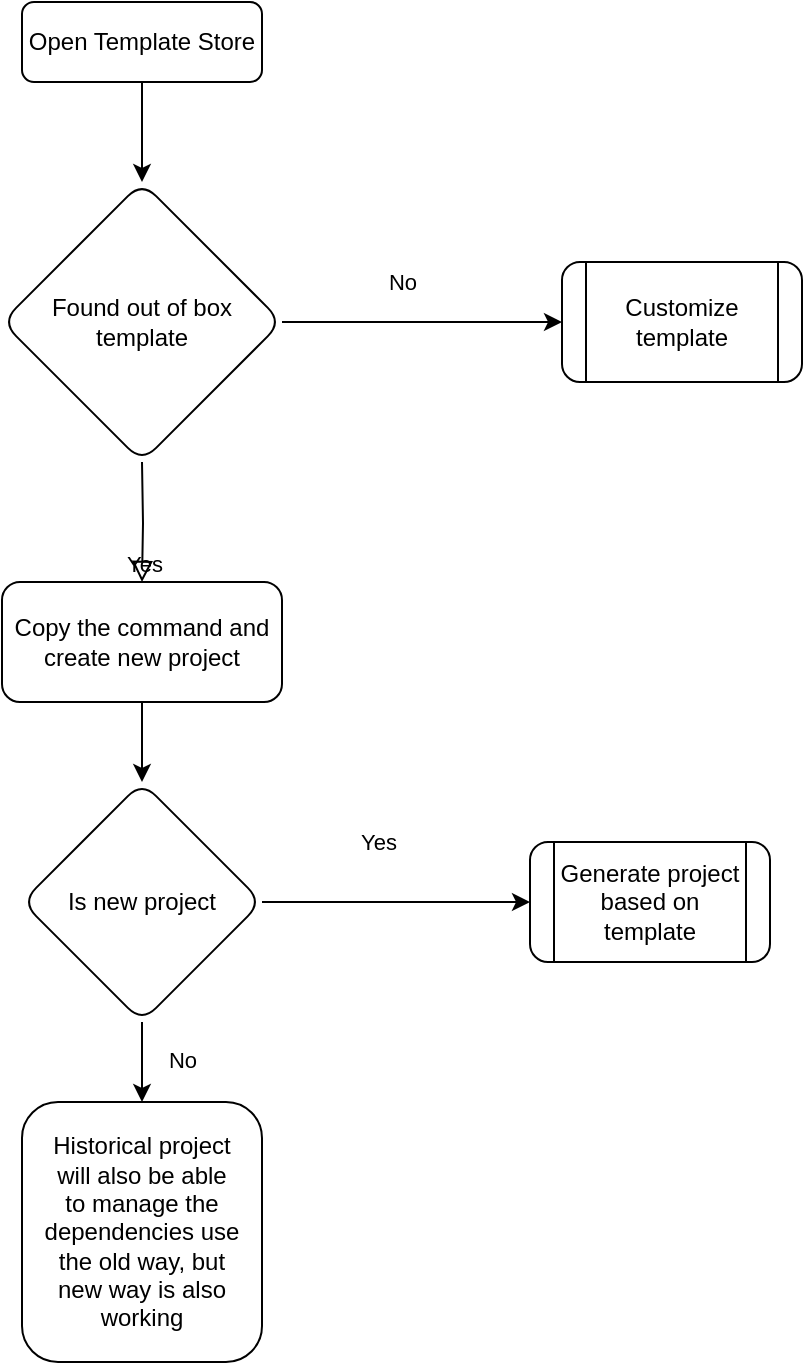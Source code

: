 <mxfile version="20.6.2" type="device" pages="3"><diagram id="C5RBs43oDa-KdzZeNtuy" name="Choose template"><mxGraphModel dx="844" dy="672" grid="1" gridSize="10" guides="1" tooltips="1" connect="1" arrows="1" fold="1" page="1" pageScale="1" pageWidth="827" pageHeight="1169" math="0" shadow="0"><root><mxCell id="WIyWlLk6GJQsqaUBKTNV-0"/><mxCell id="WIyWlLk6GJQsqaUBKTNV-1" parent="WIyWlLk6GJQsqaUBKTNV-0"/><mxCell id="AAnItT6O4PO-IEyYHrBY-13" value="" style="edgeStyle=orthogonalEdgeStyle;rounded=0;orthogonalLoop=1;jettySize=auto;html=1;" edge="1" parent="WIyWlLk6GJQsqaUBKTNV-1" source="WIyWlLk6GJQsqaUBKTNV-3" target="AAnItT6O4PO-IEyYHrBY-12"><mxGeometry relative="1" as="geometry"/></mxCell><mxCell id="WIyWlLk6GJQsqaUBKTNV-3" value="Open Template Store" style="rounded=1;whiteSpace=wrap;html=1;fontSize=12;glass=0;strokeWidth=1;shadow=0;" parent="WIyWlLk6GJQsqaUBKTNV-1" vertex="1"><mxGeometry x="160" y="50" width="120" height="40" as="geometry"/></mxCell><mxCell id="WIyWlLk6GJQsqaUBKTNV-4" value="Yes" style="rounded=0;html=1;jettySize=auto;orthogonalLoop=1;fontSize=11;endArrow=block;endFill=0;endSize=8;strokeWidth=1;shadow=0;labelBackgroundColor=none;edgeStyle=orthogonalEdgeStyle;entryX=0.5;entryY=0;entryDx=0;entryDy=0;" parent="WIyWlLk6GJQsqaUBKTNV-1" target="WIyWlLk6GJQsqaUBKTNV-12" edge="1"><mxGeometry y="20" relative="1" as="geometry"><mxPoint as="offset"/><mxPoint x="220" y="280" as="sourcePoint"/><mxPoint x="220" y="320" as="targetPoint"/></mxGeometry></mxCell><mxCell id="VDfnSEKFKwJywVR1ILON-3" value="" style="edgeStyle=orthogonalEdgeStyle;rounded=0;orthogonalLoop=1;jettySize=auto;html=1;exitX=0.5;exitY=1;exitDx=0;exitDy=0;" edge="1" parent="WIyWlLk6GJQsqaUBKTNV-1" source="WIyWlLk6GJQsqaUBKTNV-12" target="VDfnSEKFKwJywVR1ILON-2"><mxGeometry relative="1" as="geometry"><mxPoint x="220" y="420" as="sourcePoint"/></mxGeometry></mxCell><mxCell id="WIyWlLk6GJQsqaUBKTNV-12" value="Copy the command and create new project" style="rounded=1;whiteSpace=wrap;html=1;fontSize=12;glass=0;strokeWidth=1;shadow=0;" parent="WIyWlLk6GJQsqaUBKTNV-1" vertex="1"><mxGeometry x="150" y="340" width="140" height="60" as="geometry"/></mxCell><mxCell id="VDfnSEKFKwJywVR1ILON-7" value="" style="edgeStyle=orthogonalEdgeStyle;rounded=0;orthogonalLoop=1;jettySize=auto;html=1;" edge="1" parent="WIyWlLk6GJQsqaUBKTNV-1" source="VDfnSEKFKwJywVR1ILON-2" target="VDfnSEKFKwJywVR1ILON-6"><mxGeometry relative="1" as="geometry"/></mxCell><mxCell id="AAnItT6O4PO-IEyYHrBY-7" value="No" style="edgeLabel;html=1;align=center;verticalAlign=middle;resizable=0;points=[];" vertex="1" connectable="0" parent="VDfnSEKFKwJywVR1ILON-7"><mxGeometry x="-0.067" y="-1" relative="1" as="geometry"><mxPoint x="21" as="offset"/></mxGeometry></mxCell><mxCell id="AAnItT6O4PO-IEyYHrBY-5" value="" style="edgeStyle=orthogonalEdgeStyle;rounded=0;orthogonalLoop=1;jettySize=auto;html=1;" edge="1" parent="WIyWlLk6GJQsqaUBKTNV-1" source="VDfnSEKFKwJywVR1ILON-2" target="AAnItT6O4PO-IEyYHrBY-4"><mxGeometry relative="1" as="geometry"/></mxCell><mxCell id="AAnItT6O4PO-IEyYHrBY-6" value="Yes" style="edgeLabel;html=1;align=center;verticalAlign=middle;resizable=0;points=[];" vertex="1" connectable="0" parent="AAnItT6O4PO-IEyYHrBY-5"><mxGeometry x="-0.143" y="-1" relative="1" as="geometry"><mxPoint y="-31" as="offset"/></mxGeometry></mxCell><mxCell id="VDfnSEKFKwJywVR1ILON-2" value="Is new project" style="rhombus;whiteSpace=wrap;html=1;rounded=1;glass=0;strokeWidth=1;shadow=0;" vertex="1" parent="WIyWlLk6GJQsqaUBKTNV-1"><mxGeometry x="160" y="440" width="120" height="120" as="geometry"/></mxCell><mxCell id="VDfnSEKFKwJywVR1ILON-6" value="Historical project will also be able to manage the dependencies use the old way, but new way is also working" style="whiteSpace=wrap;html=1;rounded=1;glass=0;strokeWidth=1;shadow=0;spacingLeft=10;spacingRight=10;" vertex="1" parent="WIyWlLk6GJQsqaUBKTNV-1"><mxGeometry x="160" y="600" width="120" height="130" as="geometry"/></mxCell><mxCell id="AAnItT6O4PO-IEyYHrBY-4" value="Generate project based on template" style="shape=process;whiteSpace=wrap;html=1;backgroundOutline=1;rounded=1;glass=0;strokeWidth=1;shadow=0;" vertex="1" parent="WIyWlLk6GJQsqaUBKTNV-1"><mxGeometry x="414" y="470" width="120" height="60" as="geometry"/></mxCell><mxCell id="AAnItT6O4PO-IEyYHrBY-15" value="" style="edgeStyle=orthogonalEdgeStyle;rounded=0;orthogonalLoop=1;jettySize=auto;html=1;entryX=0;entryY=0.5;entryDx=0;entryDy=0;exitX=1;exitY=0.5;exitDx=0;exitDy=0;" edge="1" parent="WIyWlLk6GJQsqaUBKTNV-1" source="AAnItT6O4PO-IEyYHrBY-12" target="AAnItT6O4PO-IEyYHrBY-14"><mxGeometry relative="1" as="geometry"><mxPoint x="290" y="240" as="sourcePoint"/><mxPoint x="420" y="240" as="targetPoint"/></mxGeometry></mxCell><mxCell id="AAnItT6O4PO-IEyYHrBY-16" value="No" style="edgeLabel;html=1;align=center;verticalAlign=middle;resizable=0;points=[];" vertex="1" connectable="0" parent="AAnItT6O4PO-IEyYHrBY-15"><mxGeometry x="-0.15" y="1" relative="1" as="geometry"><mxPoint y="-19" as="offset"/></mxGeometry></mxCell><mxCell id="AAnItT6O4PO-IEyYHrBY-12" value="Found out of box template" style="rhombus;whiteSpace=wrap;html=1;rounded=1;glass=0;strokeWidth=1;shadow=0;" vertex="1" parent="WIyWlLk6GJQsqaUBKTNV-1"><mxGeometry x="150" y="140" width="140" height="140" as="geometry"/></mxCell><mxCell id="AAnItT6O4PO-IEyYHrBY-14" value="Customize&lt;br&gt;template" style="shape=process;whiteSpace=wrap;html=1;backgroundOutline=1;rounded=1;glass=0;strokeWidth=1;shadow=0;" vertex="1" parent="WIyWlLk6GJQsqaUBKTNV-1"><mxGeometry x="430" y="180" width="120" height="60" as="geometry"/></mxCell></root></mxGraphModel></diagram><diagram id="qmLCAZpNMt7wSCOJD47u" name="Customize template"><mxGraphModel dx="844" dy="672" grid="1" gridSize="10" guides="1" tooltips="1" connect="1" arrows="1" fold="1" page="1" pageScale="1" pageWidth="850" pageHeight="1100" math="0" shadow="0"><root><mxCell id="0"/><mxCell id="1" parent="0"/><mxCell id="bBeS6QnkFiosLuAnB2yI-1" value="Base template" style="rounded=0;whiteSpace=wrap;html=1;" vertex="1" parent="1"><mxGeometry x="200" y="200" width="120" height="60" as="geometry"/></mxCell><mxCell id="bBeS6QnkFiosLuAnB2yI-4" style="edgeStyle=orthogonalEdgeStyle;rounded=0;orthogonalLoop=1;jettySize=auto;html=1;" edge="1" parent="1" source="bBeS6QnkFiosLuAnB2yI-2" target="bBeS6QnkFiosLuAnB2yI-1"><mxGeometry relative="1" as="geometry"/></mxCell><mxCell id="bBeS6QnkFiosLuAnB2yI-6" value="" style="edgeStyle=orthogonalEdgeStyle;rounded=0;orthogonalLoop=1;jettySize=auto;html=1;" edge="1" parent="1" source="bBeS6QnkFiosLuAnB2yI-2" target="bBeS6QnkFiosLuAnB2yI-5"><mxGeometry relative="1" as="geometry"/></mxCell><mxCell id="bBeS6QnkFiosLuAnB2yI-2" value="Customize template" style="rounded=0;whiteSpace=wrap;html=1;" vertex="1" parent="1"><mxGeometry x="200" y="340" width="120" height="60" as="geometry"/></mxCell><mxCell id="bBeS6QnkFiosLuAnB2yI-5" value="Compose tools" style="rounded=0;whiteSpace=wrap;html=1;" vertex="1" parent="1"><mxGeometry x="400" y="340" width="120" height="60" as="geometry"/></mxCell></root></mxGraphModel></diagram><diagram id="VLw-XkcFVfHWg6q2rYOm" name="Generate project"><mxGraphModel dx="844" dy="672" grid="1" gridSize="10" guides="1" tooltips="1" connect="1" arrows="1" fold="1" page="1" pageScale="1" pageWidth="850" pageHeight="1100" math="0" shadow="0"><root><mxCell id="0"/><mxCell id="1" parent="0"/></root></mxGraphModel></diagram></mxfile>